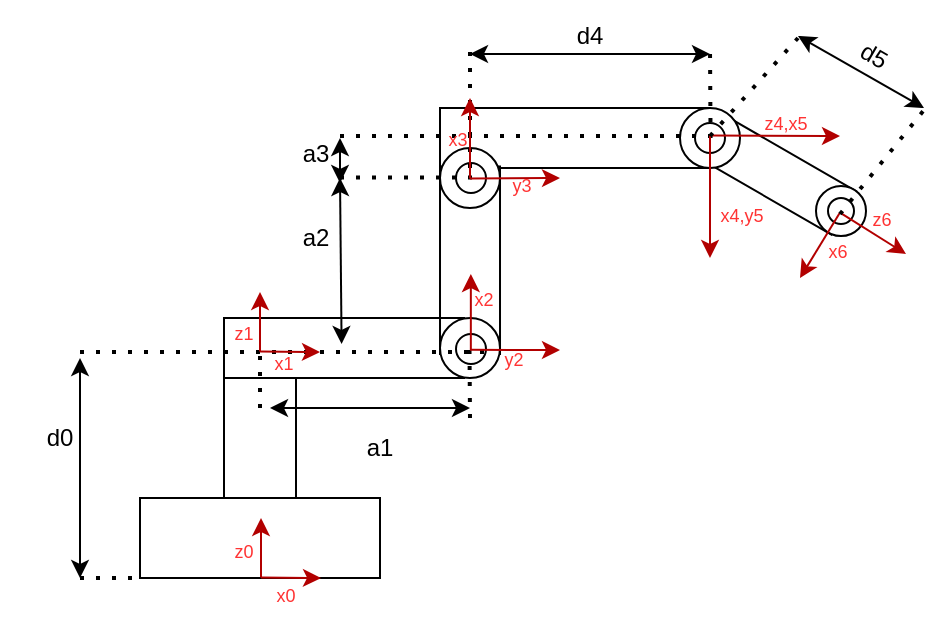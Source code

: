 <mxfile version="20.8.13" type="github">
  <diagram name="Strona-1" id="hXzvowjQRAWf8-JU-ZpP">
    <mxGraphModel dx="574" dy="306" grid="1" gridSize="3" guides="1" tooltips="1" connect="1" arrows="1" fold="1" page="1" pageScale="1" pageWidth="827" pageHeight="1169" math="0" shadow="0">
      <root>
        <mxCell id="0" />
        <mxCell id="1" parent="0" />
        <mxCell id="as4iFgCWQogI6HnyhADF-5" value="" style="rounded=0;whiteSpace=wrap;html=1;fillColor=none;rotation=30;" vertex="1" parent="1">
          <mxGeometry x="561.99" y="296.25" width="75" height="25" as="geometry" />
        </mxCell>
        <mxCell id="O6azC5yQEUZpfAAA6BgK-26" value="" style="rounded=0;whiteSpace=wrap;html=1;fillColor=none;" parent="1" vertex="1">
          <mxGeometry x="430" y="275" width="135" height="30" as="geometry" />
        </mxCell>
        <mxCell id="O6azC5yQEUZpfAAA6BgK-18" value="" style="rounded=0;whiteSpace=wrap;html=1;rotation=-90;fillColor=none;" parent="1" vertex="1">
          <mxGeometry x="398.13" y="336.13" width="93.75" height="30" as="geometry" />
        </mxCell>
        <mxCell id="O6azC5yQEUZpfAAA6BgK-6" value="" style="rounded=0;whiteSpace=wrap;html=1;fillColor=none;" parent="1" vertex="1">
          <mxGeometry x="322" y="410" width="36" height="60" as="geometry" />
        </mxCell>
        <mxCell id="O6azC5yQEUZpfAAA6BgK-7" value="" style="rounded=0;whiteSpace=wrap;html=1;fillColor=none;" parent="1" vertex="1">
          <mxGeometry x="322" y="380" width="120" height="30" as="geometry" />
        </mxCell>
        <mxCell id="O6azC5yQEUZpfAAA6BgK-3" value="" style="ellipse;whiteSpace=wrap;html=1;aspect=fixed;fillColor=default;" parent="1" vertex="1">
          <mxGeometry x="430" y="380" width="30" height="30" as="geometry" />
        </mxCell>
        <mxCell id="O6azC5yQEUZpfAAA6BgK-8" value="" style="endArrow=classic;startArrow=classic;html=1;rounded=0;" parent="1" edge="1">
          <mxGeometry width="50" height="50" relative="1" as="geometry">
            <mxPoint x="250" y="400" as="sourcePoint" />
            <mxPoint x="250" y="510" as="targetPoint" />
          </mxGeometry>
        </mxCell>
        <mxCell id="O6azC5yQEUZpfAAA6BgK-12" value="" style="rounded=0;whiteSpace=wrap;html=1;fillColor=none;" parent="1" vertex="1">
          <mxGeometry x="280" y="470" width="120" height="40" as="geometry" />
        </mxCell>
        <mxCell id="O6azC5yQEUZpfAAA6BgK-13" value="" style="endArrow=none;dashed=1;html=1;dashPattern=1 3;strokeWidth=2;rounded=0;entryX=0;entryY=1;entryDx=0;entryDy=0;" parent="1" target="O6azC5yQEUZpfAAA6BgK-12" edge="1">
          <mxGeometry width="50" height="50" relative="1" as="geometry">
            <mxPoint x="250" y="510" as="sourcePoint" />
            <mxPoint x="430" y="330" as="targetPoint" />
          </mxGeometry>
        </mxCell>
        <mxCell id="O6azC5yQEUZpfAAA6BgK-19" value="" style="endArrow=none;dashed=1;html=1;dashPattern=1 3;strokeWidth=2;rounded=0;entryX=0.15;entryY=0.667;entryDx=0;entryDy=0;entryPerimeter=0;" parent="1" edge="1">
          <mxGeometry width="50" height="50" relative="1" as="geometry">
            <mxPoint x="340" y="425" as="sourcePoint" />
            <mxPoint x="340" y="395.01" as="targetPoint" />
          </mxGeometry>
        </mxCell>
        <mxCell id="O6azC5yQEUZpfAAA6BgK-22" value="" style="endArrow=classic;startArrow=classic;html=1;rounded=0;" parent="1" edge="1">
          <mxGeometry width="50" height="50" relative="1" as="geometry">
            <mxPoint x="345" y="425" as="sourcePoint" />
            <mxPoint x="445" y="425" as="targetPoint" />
          </mxGeometry>
        </mxCell>
        <mxCell id="O6azC5yQEUZpfAAA6BgK-23" value="a1" style="text;html=1;strokeColor=none;fillColor=none;align=center;verticalAlign=middle;whiteSpace=wrap;rounded=0;" parent="1" vertex="1">
          <mxGeometry x="370" y="430" width="60" height="30" as="geometry" />
        </mxCell>
        <mxCell id="O6azC5yQEUZpfAAA6BgK-24" value="d0" style="text;html=1;strokeColor=none;fillColor=none;align=center;verticalAlign=middle;whiteSpace=wrap;rounded=0;" parent="1" vertex="1">
          <mxGeometry x="210" y="425" width="60" height="30" as="geometry" />
        </mxCell>
        <mxCell id="O6azC5yQEUZpfAAA6BgK-25" value="" style="ellipse;whiteSpace=wrap;html=1;aspect=fixed;fillColor=default;" parent="1" vertex="1">
          <mxGeometry x="430" y="295" width="30" height="30" as="geometry" />
        </mxCell>
        <mxCell id="O6azC5yQEUZpfAAA6BgK-29" value="" style="endArrow=classic;startArrow=classic;html=1;rounded=0;" parent="1" edge="1">
          <mxGeometry width="50" height="50" relative="1" as="geometry">
            <mxPoint x="380" y="310" as="sourcePoint" />
            <mxPoint x="380.8" y="393" as="targetPoint" />
          </mxGeometry>
        </mxCell>
        <mxCell id="O6azC5yQEUZpfAAA6BgK-30" value="a3" style="text;html=1;strokeColor=none;fillColor=none;align=center;verticalAlign=middle;whiteSpace=wrap;rounded=0;" parent="1" vertex="1">
          <mxGeometry x="338.13" y="282.5" width="60" height="30" as="geometry" />
        </mxCell>
        <mxCell id="O6azC5yQEUZpfAAA6BgK-33" value="" style="ellipse;whiteSpace=wrap;html=1;aspect=fixed;fillColor=default;" parent="1" vertex="1">
          <mxGeometry x="550" y="275" width="30" height="30" as="geometry" />
        </mxCell>
        <mxCell id="O6azC5yQEUZpfAAA6BgK-34" value="" style="endArrow=classic;startArrow=classic;html=1;rounded=0;" parent="1" edge="1">
          <mxGeometry width="50" height="50" relative="1" as="geometry">
            <mxPoint x="445" y="248" as="sourcePoint" />
            <mxPoint x="565" y="248" as="targetPoint" />
          </mxGeometry>
        </mxCell>
        <mxCell id="O6azC5yQEUZpfAAA6BgK-35" value="d4" style="text;html=1;strokeColor=none;fillColor=none;align=center;verticalAlign=middle;whiteSpace=wrap;rounded=0;" parent="1" vertex="1">
          <mxGeometry x="475" y="224" width="60" height="30" as="geometry" />
        </mxCell>
        <mxCell id="O6azC5yQEUZpfAAA6BgK-37" value="" style="ellipse;whiteSpace=wrap;html=1;aspect=fixed;fillColor=default;" parent="1" vertex="1">
          <mxGeometry x="438" y="388" width="15" height="15" as="geometry" />
        </mxCell>
        <mxCell id="O6azC5yQEUZpfAAA6BgK-40" value="" style="endArrow=none;dashed=1;html=1;dashPattern=1 3;strokeWidth=2;rounded=0;entryX=0.15;entryY=0.667;entryDx=0;entryDy=0;entryPerimeter=0;" parent="1" edge="1">
          <mxGeometry width="50" height="50" relative="1" as="geometry">
            <mxPoint x="445" y="430" as="sourcePoint" />
            <mxPoint x="444.71" y="390" as="targetPoint" />
          </mxGeometry>
        </mxCell>
        <mxCell id="O6azC5yQEUZpfAAA6BgK-42" value="" style="ellipse;whiteSpace=wrap;html=1;aspect=fixed;fillColor=default;" parent="1" vertex="1">
          <mxGeometry x="438" y="302.5" width="15" height="15" as="geometry" />
        </mxCell>
        <mxCell id="O6azC5yQEUZpfAAA6BgK-43" value="" style="ellipse;whiteSpace=wrap;html=1;aspect=fixed;fillColor=default;" parent="1" vertex="1">
          <mxGeometry x="557.5" y="282.5" width="15" height="15" as="geometry" />
        </mxCell>
        <mxCell id="O6azC5yQEUZpfAAA6BgK-44" value="" style="endArrow=none;dashed=1;html=1;dashPattern=1 3;strokeWidth=2;rounded=0;" parent="1" edge="1">
          <mxGeometry width="50" height="50" relative="1" as="geometry">
            <mxPoint x="445" y="305" as="sourcePoint" />
            <mxPoint x="445" y="247" as="targetPoint" />
          </mxGeometry>
        </mxCell>
        <mxCell id="O6azC5yQEUZpfAAA6BgK-45" value="" style="endArrow=none;dashed=1;html=1;dashPattern=1 3;strokeWidth=2;rounded=0;" parent="1" edge="1">
          <mxGeometry width="50" height="50" relative="1" as="geometry">
            <mxPoint x="446" y="309.8" as="sourcePoint" />
            <mxPoint x="376" y="309.8" as="targetPoint" />
          </mxGeometry>
        </mxCell>
        <mxCell id="O6azC5yQEUZpfAAA6BgK-46" value="" style="endArrow=none;dashed=1;html=1;dashPattern=1 3;strokeWidth=2;rounded=0;" parent="1" edge="1">
          <mxGeometry width="50" height="50" relative="1" as="geometry">
            <mxPoint x="565.29" y="290" as="sourcePoint" />
            <mxPoint x="565" y="245" as="targetPoint" />
          </mxGeometry>
        </mxCell>
        <mxCell id="as4iFgCWQogI6HnyhADF-1" value="" style="endArrow=none;dashed=1;html=1;dashPattern=1 3;strokeWidth=2;rounded=0;" edge="1" parent="1">
          <mxGeometry width="50" height="50" relative="1" as="geometry">
            <mxPoint x="566" y="289" as="sourcePoint" />
            <mxPoint x="380" y="289" as="targetPoint" />
          </mxGeometry>
        </mxCell>
        <mxCell id="as4iFgCWQogI6HnyhADF-2" value="" style="endArrow=classic;startArrow=classic;html=1;rounded=0;" edge="1" parent="1">
          <mxGeometry width="50" height="50" relative="1" as="geometry">
            <mxPoint x="380" y="312.5" as="sourcePoint" />
            <mxPoint x="380" y="290" as="targetPoint" />
          </mxGeometry>
        </mxCell>
        <mxCell id="as4iFgCWQogI6HnyhADF-3" value="a2" style="text;html=1;strokeColor=none;fillColor=none;align=center;verticalAlign=middle;whiteSpace=wrap;rounded=0;" vertex="1" parent="1">
          <mxGeometry x="338.13" y="325" width="60" height="30" as="geometry" />
        </mxCell>
        <mxCell id="as4iFgCWQogI6HnyhADF-14" value="" style="endArrow=classic;html=1;rounded=0;fillColor=#e51400;strokeColor=#B20000;" edge="1" parent="1">
          <mxGeometry width="50" height="50" relative="1" as="geometry">
            <mxPoint x="340.5" y="509.8" as="sourcePoint" />
            <mxPoint x="370.5" y="510" as="targetPoint" />
          </mxGeometry>
        </mxCell>
        <mxCell id="as4iFgCWQogI6HnyhADF-15" value="" style="endArrow=classic;html=1;rounded=0;fillColor=#e51400;strokeColor=#B20000;" edge="1" parent="1">
          <mxGeometry width="50" height="50" relative="1" as="geometry">
            <mxPoint x="340.5" y="509.8" as="sourcePoint" />
            <mxPoint x="340.5" y="480" as="targetPoint" />
          </mxGeometry>
        </mxCell>
        <mxCell id="as4iFgCWQogI6HnyhADF-16" value="&lt;font color=&quot;#ff3333&quot; style=&quot;font-size: 9px;&quot;&gt;x0&lt;/font&gt;" style="text;html=1;strokeColor=none;fillColor=none;align=center;verticalAlign=middle;whiteSpace=wrap;rounded=0;" vertex="1" parent="1">
          <mxGeometry x="338.5" y="508" width="28" height="20" as="geometry" />
        </mxCell>
        <mxCell id="as4iFgCWQogI6HnyhADF-17" value="&lt;font color=&quot;#ff3333&quot; style=&quot;font-size: 9px;&quot;&gt;z0&lt;/font&gt;" style="text;html=1;strokeColor=none;fillColor=none;align=center;verticalAlign=middle;whiteSpace=wrap;rounded=0;" vertex="1" parent="1">
          <mxGeometry x="317.5" y="486" width="28" height="20" as="geometry" />
        </mxCell>
        <mxCell id="as4iFgCWQogI6HnyhADF-20" value="&lt;font color=&quot;#ff3333&quot; style=&quot;font-size: 9px;&quot;&gt;x1&lt;/font&gt;" style="text;html=1;strokeColor=none;fillColor=none;align=center;verticalAlign=middle;whiteSpace=wrap;rounded=0;" vertex="1" parent="1">
          <mxGeometry x="338" y="392" width="28" height="20" as="geometry" />
        </mxCell>
        <mxCell id="as4iFgCWQogI6HnyhADF-22" value="" style="endArrow=none;dashed=1;html=1;dashPattern=1 3;strokeWidth=2;rounded=0;fontSize=9;fontColor=#FF3333;" edge="1" parent="1">
          <mxGeometry width="50" height="50" relative="1" as="geometry">
            <mxPoint x="250" y="397" as="sourcePoint" />
            <mxPoint x="452" y="397" as="targetPoint" />
          </mxGeometry>
        </mxCell>
        <mxCell id="as4iFgCWQogI6HnyhADF-18" value="" style="endArrow=classic;html=1;rounded=0;fillColor=#e51400;strokeColor=#B20000;" edge="1" parent="1">
          <mxGeometry width="50" height="50" relative="1" as="geometry">
            <mxPoint x="340" y="396.8" as="sourcePoint" />
            <mxPoint x="370" y="397" as="targetPoint" />
          </mxGeometry>
        </mxCell>
        <mxCell id="as4iFgCWQogI6HnyhADF-19" value="" style="endArrow=classic;html=1;rounded=0;fillColor=#e51400;strokeColor=#B20000;" edge="1" parent="1">
          <mxGeometry width="50" height="50" relative="1" as="geometry">
            <mxPoint x="340" y="396.8" as="sourcePoint" />
            <mxPoint x="340" y="367" as="targetPoint" />
          </mxGeometry>
        </mxCell>
        <mxCell id="as4iFgCWQogI6HnyhADF-21" value="&lt;font color=&quot;#ff3333&quot; style=&quot;font-size: 9px;&quot;&gt;z1&lt;/font&gt;" style="text;html=1;strokeColor=none;fillColor=none;align=center;verticalAlign=middle;whiteSpace=wrap;rounded=0;" vertex="1" parent="1">
          <mxGeometry x="318" y="377" width="28" height="20" as="geometry" />
        </mxCell>
        <mxCell id="as4iFgCWQogI6HnyhADF-23" value="" style="endArrow=classic;html=1;rounded=0;fillColor=#e51400;strokeColor=#B20000;" edge="1" parent="1">
          <mxGeometry width="50" height="50" relative="1" as="geometry">
            <mxPoint x="445" y="395.93" as="sourcePoint" />
            <mxPoint x="490" y="396" as="targetPoint" />
          </mxGeometry>
        </mxCell>
        <mxCell id="as4iFgCWQogI6HnyhADF-24" value="" style="endArrow=classic;html=1;rounded=0;fillColor=#e51400;strokeColor=#B20000;" edge="1" parent="1">
          <mxGeometry width="50" height="50" relative="1" as="geometry">
            <mxPoint x="445.42" y="396" as="sourcePoint" />
            <mxPoint x="445.42" y="358" as="targetPoint" />
          </mxGeometry>
        </mxCell>
        <mxCell id="as4iFgCWQogI6HnyhADF-25" value="&lt;font style=&quot;font-size: 9px;&quot; color=&quot;#ff3333&quot;&gt;y2&lt;/font&gt;" style="text;html=1;strokeColor=none;fillColor=none;align=center;verticalAlign=middle;whiteSpace=wrap;rounded=0;" vertex="1" parent="1">
          <mxGeometry x="453" y="390" width="28" height="20" as="geometry" />
        </mxCell>
        <mxCell id="as4iFgCWQogI6HnyhADF-26" value="&lt;font style=&quot;font-size: 9px;&quot; color=&quot;#ff3333&quot;&gt;x2&lt;/font&gt;" style="text;html=1;strokeColor=none;fillColor=none;align=center;verticalAlign=middle;whiteSpace=wrap;rounded=0;" vertex="1" parent="1">
          <mxGeometry x="438" y="360" width="28" height="20" as="geometry" />
        </mxCell>
        <mxCell id="as4iFgCWQogI6HnyhADF-32" value="" style="endArrow=classic;html=1;rounded=0;fillColor=#e51400;strokeColor=#B20000;" edge="1" parent="1">
          <mxGeometry width="50" height="50" relative="1" as="geometry">
            <mxPoint x="445" y="310.3" as="sourcePoint" />
            <mxPoint x="490" y="310" as="targetPoint" />
          </mxGeometry>
        </mxCell>
        <mxCell id="as4iFgCWQogI6HnyhADF-33" value="" style="endArrow=classic;html=1;rounded=0;fillColor=#e51400;strokeColor=#B20000;" edge="1" parent="1">
          <mxGeometry width="50" height="50" relative="1" as="geometry">
            <mxPoint x="445" y="310.3" as="sourcePoint" />
            <mxPoint x="445" y="270" as="targetPoint" />
          </mxGeometry>
        </mxCell>
        <mxCell id="as4iFgCWQogI6HnyhADF-34" value="&lt;font color=&quot;#ff3333&quot; style=&quot;font-size: 9px;&quot;&gt;y3&lt;/font&gt;" style="text;html=1;strokeColor=none;fillColor=none;align=center;verticalAlign=middle;whiteSpace=wrap;rounded=0;" vertex="1" parent="1">
          <mxGeometry x="457" y="302.5" width="28" height="20" as="geometry" />
        </mxCell>
        <mxCell id="as4iFgCWQogI6HnyhADF-35" value="&lt;font color=&quot;#ff3333&quot; style=&quot;font-size: 9px;&quot;&gt;x3&lt;/font&gt;" style="text;html=1;strokeColor=none;fillColor=none;align=center;verticalAlign=middle;whiteSpace=wrap;rounded=0;" vertex="1" parent="1">
          <mxGeometry x="425" y="280" width="28" height="20" as="geometry" />
        </mxCell>
        <mxCell id="as4iFgCWQogI6HnyhADF-36" value="" style="endArrow=classic;html=1;rounded=0;fillColor=#e51400;strokeColor=#B20000;" edge="1" parent="1">
          <mxGeometry width="50" height="50" relative="1" as="geometry">
            <mxPoint x="565" y="288.8" as="sourcePoint" />
            <mxPoint x="630" y="289" as="targetPoint" />
          </mxGeometry>
        </mxCell>
        <mxCell id="as4iFgCWQogI6HnyhADF-37" value="" style="endArrow=classic;html=1;rounded=0;fillColor=#e51400;strokeColor=#B20000;" edge="1" parent="1">
          <mxGeometry width="50" height="50" relative="1" as="geometry">
            <mxPoint x="565" y="288.8" as="sourcePoint" />
            <mxPoint x="565" y="350" as="targetPoint" />
          </mxGeometry>
        </mxCell>
        <mxCell id="as4iFgCWQogI6HnyhADF-38" value="&lt;font color=&quot;#ff3333&quot; style=&quot;font-size: 9px;&quot;&gt;z4,&lt;/font&gt;&lt;font color=&quot;#ff3333&quot; style=&quot;font-size: 9px;&quot;&gt;x5&lt;/font&gt;" style="text;html=1;strokeColor=none;fillColor=none;align=center;verticalAlign=middle;whiteSpace=wrap;rounded=0;" vertex="1" parent="1">
          <mxGeometry x="589" y="272" width="28" height="20" as="geometry" />
        </mxCell>
        <mxCell id="as4iFgCWQogI6HnyhADF-39" value="&lt;font color=&quot;#ff3333&quot; style=&quot;font-size: 9px;&quot;&gt;x4,y5&lt;/font&gt;" style="text;html=1;strokeColor=none;fillColor=none;align=center;verticalAlign=middle;whiteSpace=wrap;rounded=0;" vertex="1" parent="1">
          <mxGeometry x="567" y="317.5" width="28" height="20" as="geometry" />
        </mxCell>
        <mxCell id="as4iFgCWQogI6HnyhADF-43" value="&lt;font style=&quot;font-size: 9px;&quot; color=&quot;#ff3333&quot;&gt;x6&lt;/font&gt;" style="text;html=1;strokeColor=none;fillColor=none;align=center;verticalAlign=middle;whiteSpace=wrap;rounded=0;" vertex="1" parent="1">
          <mxGeometry x="615" y="336.13" width="28" height="20" as="geometry" />
        </mxCell>
        <mxCell id="as4iFgCWQogI6HnyhADF-44" value="&lt;font style=&quot;font-size: 9px;&quot; color=&quot;#ff3333&quot;&gt;z6&lt;/font&gt;" style="text;html=1;strokeColor=none;fillColor=none;align=center;verticalAlign=middle;whiteSpace=wrap;rounded=0;" vertex="1" parent="1">
          <mxGeometry x="637" y="320" width="28" height="20" as="geometry" />
        </mxCell>
        <mxCell id="as4iFgCWQogI6HnyhADF-45" value="" style="ellipse;whiteSpace=wrap;html=1;aspect=fixed;fillColor=default;" vertex="1" parent="1">
          <mxGeometry x="618" y="314" width="25" height="25" as="geometry" />
        </mxCell>
        <mxCell id="as4iFgCWQogI6HnyhADF-47" value="" style="ellipse;whiteSpace=wrap;html=1;aspect=fixed;fillColor=default;" vertex="1" parent="1">
          <mxGeometry x="624" y="320" width="13" height="13" as="geometry" />
        </mxCell>
        <mxCell id="as4iFgCWQogI6HnyhADF-49" value="" style="endArrow=classic;html=1;rounded=0;fillColor=#e51400;strokeColor=#B20000;" edge="1" parent="1">
          <mxGeometry width="50" height="50" relative="1" as="geometry">
            <mxPoint x="630" y="327.3" as="sourcePoint" />
            <mxPoint x="663" y="348" as="targetPoint" />
          </mxGeometry>
        </mxCell>
        <mxCell id="as4iFgCWQogI6HnyhADF-50" value="" style="endArrow=classic;html=1;rounded=0;fillColor=#e51400;strokeColor=#B20000;" edge="1" parent="1">
          <mxGeometry width="50" height="50" relative="1" as="geometry">
            <mxPoint x="630" y="327.3" as="sourcePoint" />
            <mxPoint x="610" y="360" as="targetPoint" />
          </mxGeometry>
        </mxCell>
        <mxCell id="as4iFgCWQogI6HnyhADF-53" value="" style="endArrow=none;dashed=1;html=1;dashPattern=1 3;strokeWidth=2;rounded=0;fontSize=9;fontColor=#FF3333;" edge="1" parent="1">
          <mxGeometry width="50" height="50" relative="1" as="geometry">
            <mxPoint x="630" y="328" as="sourcePoint" />
            <mxPoint x="672" y="276" as="targetPoint" />
          </mxGeometry>
        </mxCell>
        <mxCell id="as4iFgCWQogI6HnyhADF-54" value="" style="endArrow=none;dashed=1;html=1;dashPattern=1 3;strokeWidth=2;rounded=0;fontSize=9;fontColor=#FF3333;" edge="1" parent="1">
          <mxGeometry width="50" height="50" relative="1" as="geometry">
            <mxPoint x="565.0" y="289" as="sourcePoint" />
            <mxPoint x="609" y="240" as="targetPoint" />
          </mxGeometry>
        </mxCell>
        <mxCell id="as4iFgCWQogI6HnyhADF-55" value="" style="endArrow=classic;startArrow=classic;html=1;rounded=0;fontSize=9;fontColor=#FF3333;" edge="1" parent="1">
          <mxGeometry width="50" height="50" relative="1" as="geometry">
            <mxPoint x="672" y="275" as="sourcePoint" />
            <mxPoint x="609" y="239" as="targetPoint" />
          </mxGeometry>
        </mxCell>
        <mxCell id="as4iFgCWQogI6HnyhADF-56" value="d5" style="text;html=1;strokeColor=none;fillColor=none;align=center;verticalAlign=middle;whiteSpace=wrap;rounded=0;rotation=30;" vertex="1" parent="1">
          <mxGeometry x="617" y="234" width="60" height="30" as="geometry" />
        </mxCell>
      </root>
    </mxGraphModel>
  </diagram>
</mxfile>
